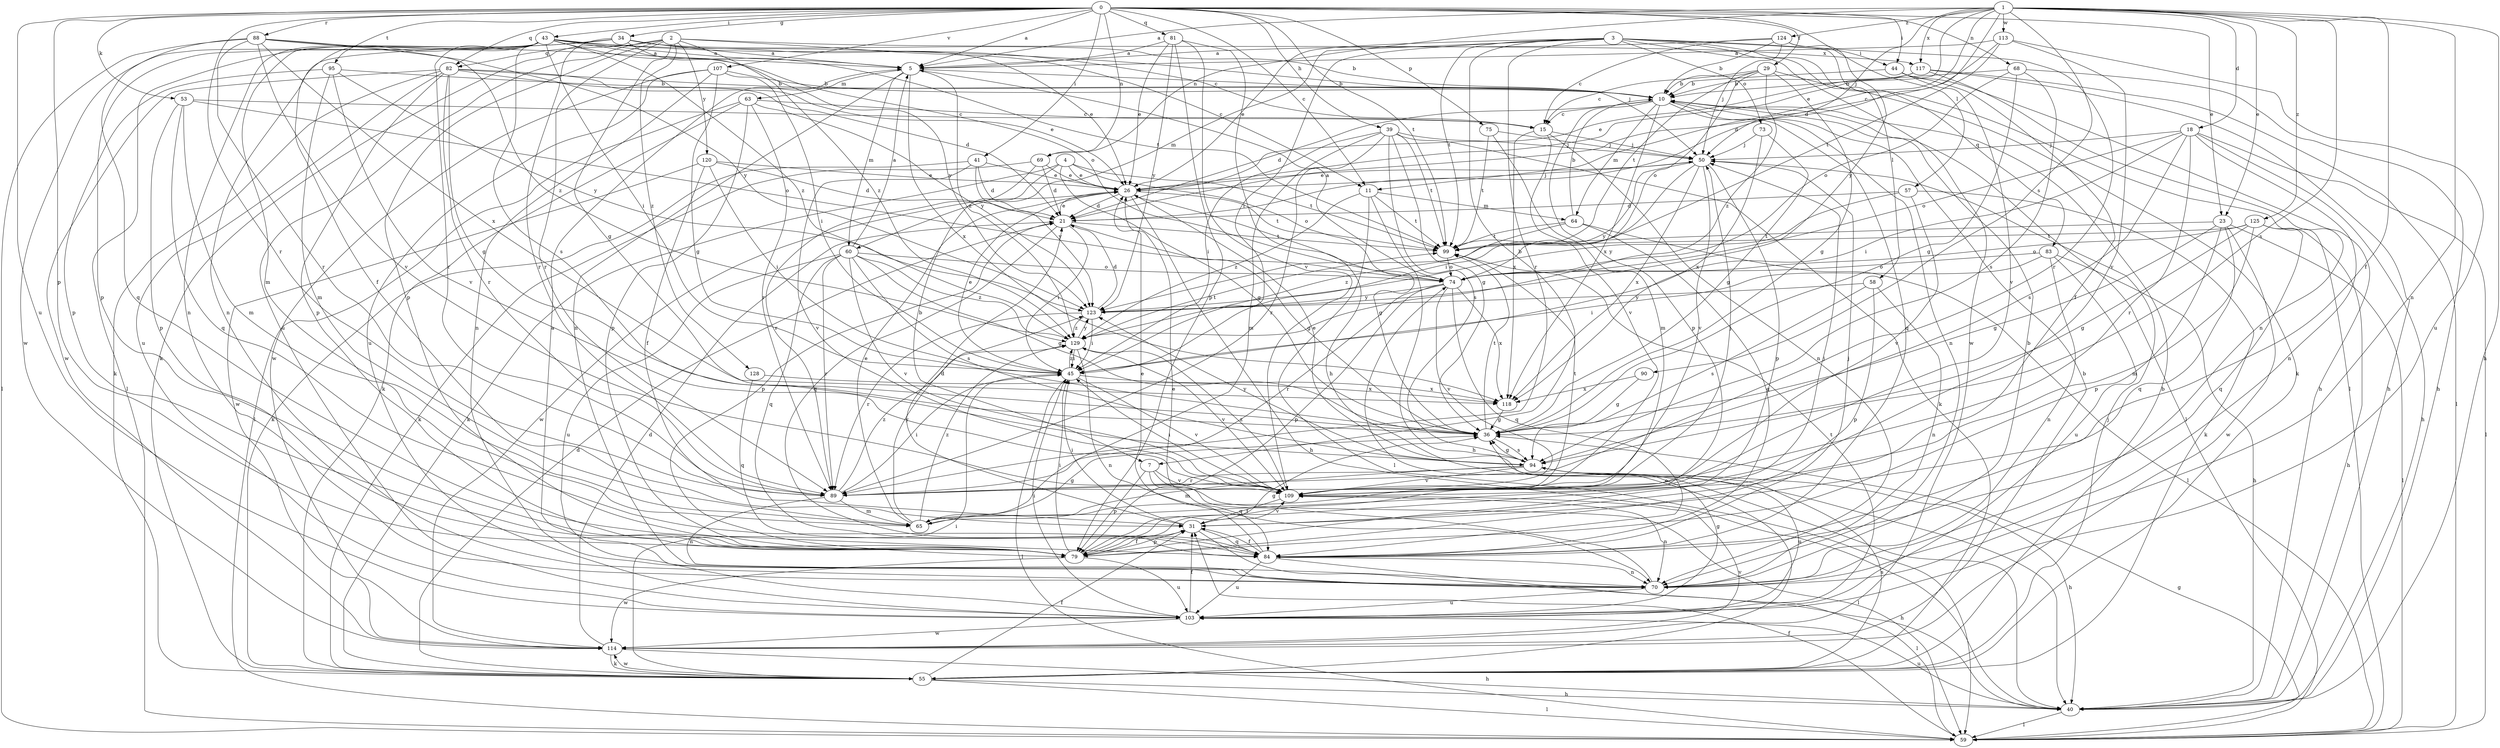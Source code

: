 strict digraph  {
0;
1;
2;
3;
4;
5;
7;
10;
11;
15;
18;
21;
23;
26;
29;
31;
34;
36;
39;
40;
41;
43;
44;
45;
50;
53;
55;
57;
58;
59;
60;
63;
64;
65;
68;
69;
70;
73;
74;
75;
79;
81;
82;
83;
84;
88;
89;
90;
94;
95;
99;
103;
107;
109;
113;
114;
117;
118;
120;
123;
124;
125;
128;
129;
0 -> 5  [label=a];
0 -> 11  [label=c];
0 -> 23  [label=e];
0 -> 29  [label=f];
0 -> 34  [label=g];
0 -> 39  [label=h];
0 -> 41  [label=i];
0 -> 43  [label=i];
0 -> 44  [label=i];
0 -> 53  [label=k];
0 -> 57  [label=l];
0 -> 68  [label=n];
0 -> 69  [label=n];
0 -> 75  [label=p];
0 -> 79  [label=p];
0 -> 81  [label=q];
0 -> 82  [label=q];
0 -> 88  [label=r];
0 -> 89  [label=r];
0 -> 95  [label=t];
0 -> 99  [label=t];
0 -> 103  [label=u];
0 -> 107  [label=v];
1 -> 5  [label=a];
1 -> 11  [label=c];
1 -> 18  [label=d];
1 -> 21  [label=d];
1 -> 23  [label=e];
1 -> 26  [label=e];
1 -> 31  [label=f];
1 -> 40  [label=h];
1 -> 50  [label=j];
1 -> 69  [label=n];
1 -> 70  [label=n];
1 -> 90  [label=s];
1 -> 94  [label=s];
1 -> 113  [label=w];
1 -> 117  [label=x];
1 -> 124  [label=z];
1 -> 125  [label=z];
2 -> 11  [label=c];
2 -> 36  [label=g];
2 -> 55  [label=k];
2 -> 79  [label=p];
2 -> 82  [label=q];
2 -> 89  [label=r];
2 -> 103  [label=u];
2 -> 117  [label=x];
2 -> 120  [label=y];
2 -> 128  [label=z];
2 -> 129  [label=z];
3 -> 7  [label=b];
3 -> 26  [label=e];
3 -> 44  [label=i];
3 -> 45  [label=i];
3 -> 58  [label=l];
3 -> 59  [label=l];
3 -> 60  [label=m];
3 -> 73  [label=o];
3 -> 83  [label=q];
3 -> 89  [label=r];
3 -> 99  [label=t];
3 -> 114  [label=w];
4 -> 7  [label=b];
4 -> 26  [label=e];
4 -> 36  [label=g];
4 -> 55  [label=k];
4 -> 74  [label=o];
4 -> 99  [label=t];
5 -> 10  [label=b];
5 -> 60  [label=m];
5 -> 63  [label=m];
5 -> 70  [label=n];
5 -> 118  [label=x];
5 -> 129  [label=z];
7 -> 59  [label=l];
7 -> 79  [label=p];
7 -> 84  [label=q];
7 -> 109  [label=v];
10 -> 15  [label=c];
10 -> 21  [label=d];
10 -> 59  [label=l];
10 -> 64  [label=m];
10 -> 70  [label=n];
10 -> 79  [label=p];
10 -> 84  [label=q];
10 -> 118  [label=x];
11 -> 40  [label=h];
11 -> 59  [label=l];
11 -> 64  [label=m];
11 -> 99  [label=t];
11 -> 129  [label=z];
15 -> 50  [label=j];
15 -> 70  [label=n];
15 -> 109  [label=v];
15 -> 118  [label=x];
18 -> 40  [label=h];
18 -> 45  [label=i];
18 -> 50  [label=j];
18 -> 59  [label=l];
18 -> 70  [label=n];
18 -> 74  [label=o];
18 -> 89  [label=r];
18 -> 94  [label=s];
21 -> 26  [label=e];
21 -> 36  [label=g];
21 -> 45  [label=i];
21 -> 79  [label=p];
21 -> 84  [label=q];
21 -> 99  [label=t];
23 -> 36  [label=g];
23 -> 59  [label=l];
23 -> 79  [label=p];
23 -> 84  [label=q];
23 -> 99  [label=t];
23 -> 114  [label=w];
26 -> 21  [label=d];
26 -> 36  [label=g];
26 -> 40  [label=h];
26 -> 50  [label=j];
26 -> 99  [label=t];
26 -> 114  [label=w];
29 -> 10  [label=b];
29 -> 15  [label=c];
29 -> 36  [label=g];
29 -> 55  [label=k];
29 -> 74  [label=o];
29 -> 99  [label=t];
29 -> 129  [label=z];
31 -> 21  [label=d];
31 -> 40  [label=h];
31 -> 45  [label=i];
31 -> 79  [label=p];
31 -> 84  [label=q];
31 -> 109  [label=v];
34 -> 5  [label=a];
34 -> 10  [label=b];
34 -> 26  [label=e];
34 -> 59  [label=l];
34 -> 70  [label=n];
34 -> 89  [label=r];
34 -> 123  [label=y];
36 -> 94  [label=s];
36 -> 99  [label=t];
39 -> 36  [label=g];
39 -> 45  [label=i];
39 -> 50  [label=j];
39 -> 55  [label=k];
39 -> 65  [label=m];
39 -> 89  [label=r];
39 -> 94  [label=s];
39 -> 99  [label=t];
40 -> 59  [label=l];
40 -> 103  [label=u];
41 -> 21  [label=d];
41 -> 26  [label=e];
41 -> 55  [label=k];
41 -> 109  [label=v];
41 -> 123  [label=y];
43 -> 5  [label=a];
43 -> 15  [label=c];
43 -> 31  [label=f];
43 -> 45  [label=i];
43 -> 50  [label=j];
43 -> 65  [label=m];
43 -> 70  [label=n];
43 -> 74  [label=o];
43 -> 79  [label=p];
43 -> 89  [label=r];
43 -> 94  [label=s];
43 -> 99  [label=t];
43 -> 114  [label=w];
43 -> 129  [label=z];
44 -> 10  [label=b];
44 -> 31  [label=f];
44 -> 40  [label=h];
44 -> 109  [label=v];
45 -> 26  [label=e];
45 -> 59  [label=l];
45 -> 109  [label=v];
45 -> 118  [label=x];
45 -> 129  [label=z];
50 -> 26  [label=e];
50 -> 45  [label=i];
50 -> 79  [label=p];
50 -> 109  [label=v];
50 -> 118  [label=x];
50 -> 123  [label=y];
53 -> 15  [label=c];
53 -> 65  [label=m];
53 -> 74  [label=o];
53 -> 79  [label=p];
53 -> 84  [label=q];
55 -> 10  [label=b];
55 -> 21  [label=d];
55 -> 31  [label=f];
55 -> 40  [label=h];
55 -> 45  [label=i];
55 -> 50  [label=j];
55 -> 59  [label=l];
55 -> 74  [label=o];
55 -> 94  [label=s];
55 -> 114  [label=w];
57 -> 21  [label=d];
57 -> 55  [label=k];
57 -> 109  [label=v];
57 -> 123  [label=y];
58 -> 70  [label=n];
58 -> 79  [label=p];
58 -> 94  [label=s];
58 -> 123  [label=y];
59 -> 31  [label=f];
59 -> 36  [label=g];
60 -> 5  [label=a];
60 -> 36  [label=g];
60 -> 74  [label=o];
60 -> 84  [label=q];
60 -> 89  [label=r];
60 -> 94  [label=s];
60 -> 103  [label=u];
60 -> 109  [label=v];
60 -> 129  [label=z];
63 -> 15  [label=c];
63 -> 55  [label=k];
63 -> 59  [label=l];
63 -> 79  [label=p];
63 -> 89  [label=r];
63 -> 123  [label=y];
64 -> 10  [label=b];
64 -> 59  [label=l];
64 -> 84  [label=q];
64 -> 99  [label=t];
64 -> 129  [label=z];
65 -> 26  [label=e];
65 -> 36  [label=g];
65 -> 123  [label=y];
65 -> 129  [label=z];
68 -> 10  [label=b];
68 -> 36  [label=g];
68 -> 40  [label=h];
68 -> 74  [label=o];
68 -> 94  [label=s];
69 -> 21  [label=d];
69 -> 26  [label=e];
69 -> 55  [label=k];
69 -> 89  [label=r];
70 -> 5  [label=a];
70 -> 10  [label=b];
70 -> 26  [label=e];
70 -> 103  [label=u];
73 -> 36  [label=g];
73 -> 50  [label=j];
73 -> 118  [label=x];
74 -> 5  [label=a];
74 -> 79  [label=p];
74 -> 84  [label=q];
74 -> 89  [label=r];
74 -> 109  [label=v];
74 -> 118  [label=x];
74 -> 123  [label=y];
75 -> 50  [label=j];
75 -> 65  [label=m];
75 -> 99  [label=t];
79 -> 31  [label=f];
79 -> 36  [label=g];
79 -> 45  [label=i];
79 -> 50  [label=j];
79 -> 103  [label=u];
79 -> 114  [label=w];
81 -> 5  [label=a];
81 -> 26  [label=e];
81 -> 40  [label=h];
81 -> 79  [label=p];
81 -> 109  [label=v];
81 -> 123  [label=y];
82 -> 10  [label=b];
82 -> 21  [label=d];
82 -> 26  [label=e];
82 -> 36  [label=g];
82 -> 55  [label=k];
82 -> 79  [label=p];
82 -> 89  [label=r];
82 -> 103  [label=u];
82 -> 114  [label=w];
83 -> 40  [label=h];
83 -> 45  [label=i];
83 -> 70  [label=n];
83 -> 74  [label=o];
83 -> 103  [label=u];
84 -> 26  [label=e];
84 -> 31  [label=f];
84 -> 50  [label=j];
84 -> 59  [label=l];
84 -> 70  [label=n];
84 -> 103  [label=u];
88 -> 5  [label=a];
88 -> 59  [label=l];
88 -> 84  [label=q];
88 -> 89  [label=r];
88 -> 109  [label=v];
88 -> 118  [label=x];
88 -> 123  [label=y];
88 -> 129  [label=z];
89 -> 45  [label=i];
89 -> 65  [label=m];
89 -> 70  [label=n];
89 -> 129  [label=z];
90 -> 36  [label=g];
90 -> 118  [label=x];
94 -> 26  [label=e];
94 -> 36  [label=g];
94 -> 40  [label=h];
94 -> 65  [label=m];
94 -> 89  [label=r];
94 -> 103  [label=u];
94 -> 109  [label=v];
94 -> 123  [label=y];
95 -> 10  [label=b];
95 -> 65  [label=m];
95 -> 79  [label=p];
95 -> 109  [label=v];
95 -> 123  [label=y];
99 -> 74  [label=o];
103 -> 31  [label=f];
103 -> 36  [label=g];
103 -> 45  [label=i];
103 -> 99  [label=t];
103 -> 114  [label=w];
107 -> 10  [label=b];
107 -> 36  [label=g];
107 -> 45  [label=i];
107 -> 70  [label=n];
107 -> 103  [label=u];
107 -> 114  [label=w];
109 -> 31  [label=f];
109 -> 45  [label=i];
109 -> 50  [label=j];
109 -> 70  [label=n];
109 -> 99  [label=t];
109 -> 129  [label=z];
113 -> 5  [label=a];
113 -> 21  [label=d];
113 -> 99  [label=t];
113 -> 103  [label=u];
113 -> 109  [label=v];
114 -> 10  [label=b];
114 -> 21  [label=d];
114 -> 40  [label=h];
114 -> 55  [label=k];
114 -> 109  [label=v];
117 -> 10  [label=b];
117 -> 26  [label=e];
117 -> 40  [label=h];
117 -> 59  [label=l];
117 -> 70  [label=n];
118 -> 36  [label=g];
120 -> 21  [label=d];
120 -> 26  [label=e];
120 -> 31  [label=f];
120 -> 45  [label=i];
120 -> 114  [label=w];
123 -> 21  [label=d];
123 -> 45  [label=i];
123 -> 89  [label=r];
123 -> 129  [label=z];
124 -> 5  [label=a];
124 -> 10  [label=b];
124 -> 15  [label=c];
124 -> 50  [label=j];
124 -> 89  [label=r];
124 -> 123  [label=y];
125 -> 36  [label=g];
125 -> 40  [label=h];
125 -> 65  [label=m];
125 -> 74  [label=o];
125 -> 84  [label=q];
125 -> 99  [label=t];
128 -> 84  [label=q];
128 -> 118  [label=x];
129 -> 45  [label=i];
129 -> 70  [label=n];
129 -> 99  [label=t];
129 -> 109  [label=v];
129 -> 123  [label=y];
}

